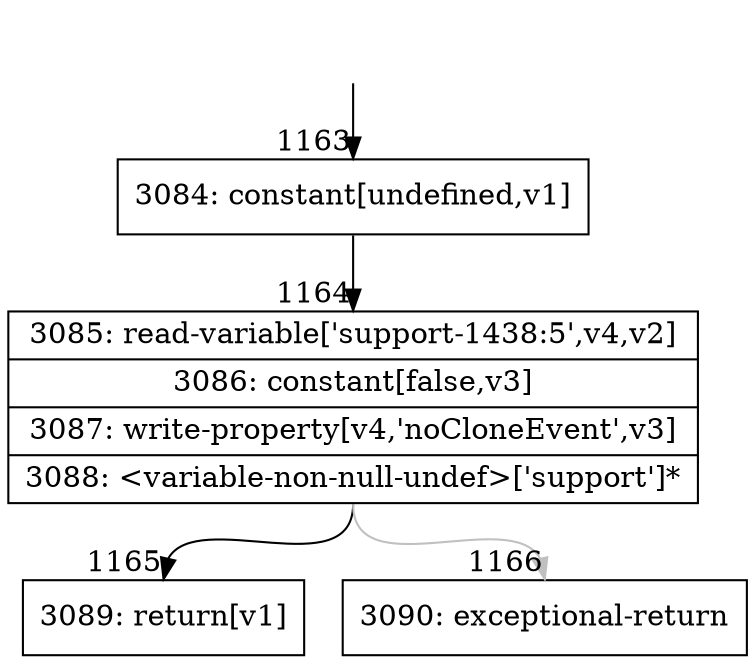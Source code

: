 digraph {
rankdir="TD"
BB_entry90[shape=none,label=""];
BB_entry90 -> BB1163 [tailport=s, headport=n, headlabel="    1163"]
BB1163 [shape=record label="{3084: constant[undefined,v1]}" ] 
BB1163 -> BB1164 [tailport=s, headport=n, headlabel="      1164"]
BB1164 [shape=record label="{3085: read-variable['support-1438:5',v4,v2]|3086: constant[false,v3]|3087: write-property[v4,'noCloneEvent',v3]|3088: \<variable-non-null-undef\>['support']*}" ] 
BB1164 -> BB1165 [tailport=s, headport=n, headlabel="      1165"]
BB1164 -> BB1166 [tailport=s, headport=n, color=gray, headlabel="      1166"]
BB1165 [shape=record label="{3089: return[v1]}" ] 
BB1166 [shape=record label="{3090: exceptional-return}" ] 
}
